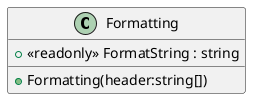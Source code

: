 @startuml
class Formatting {
    + <<readonly>> FormatString : string
    + Formatting(header:string[])
}
@enduml
